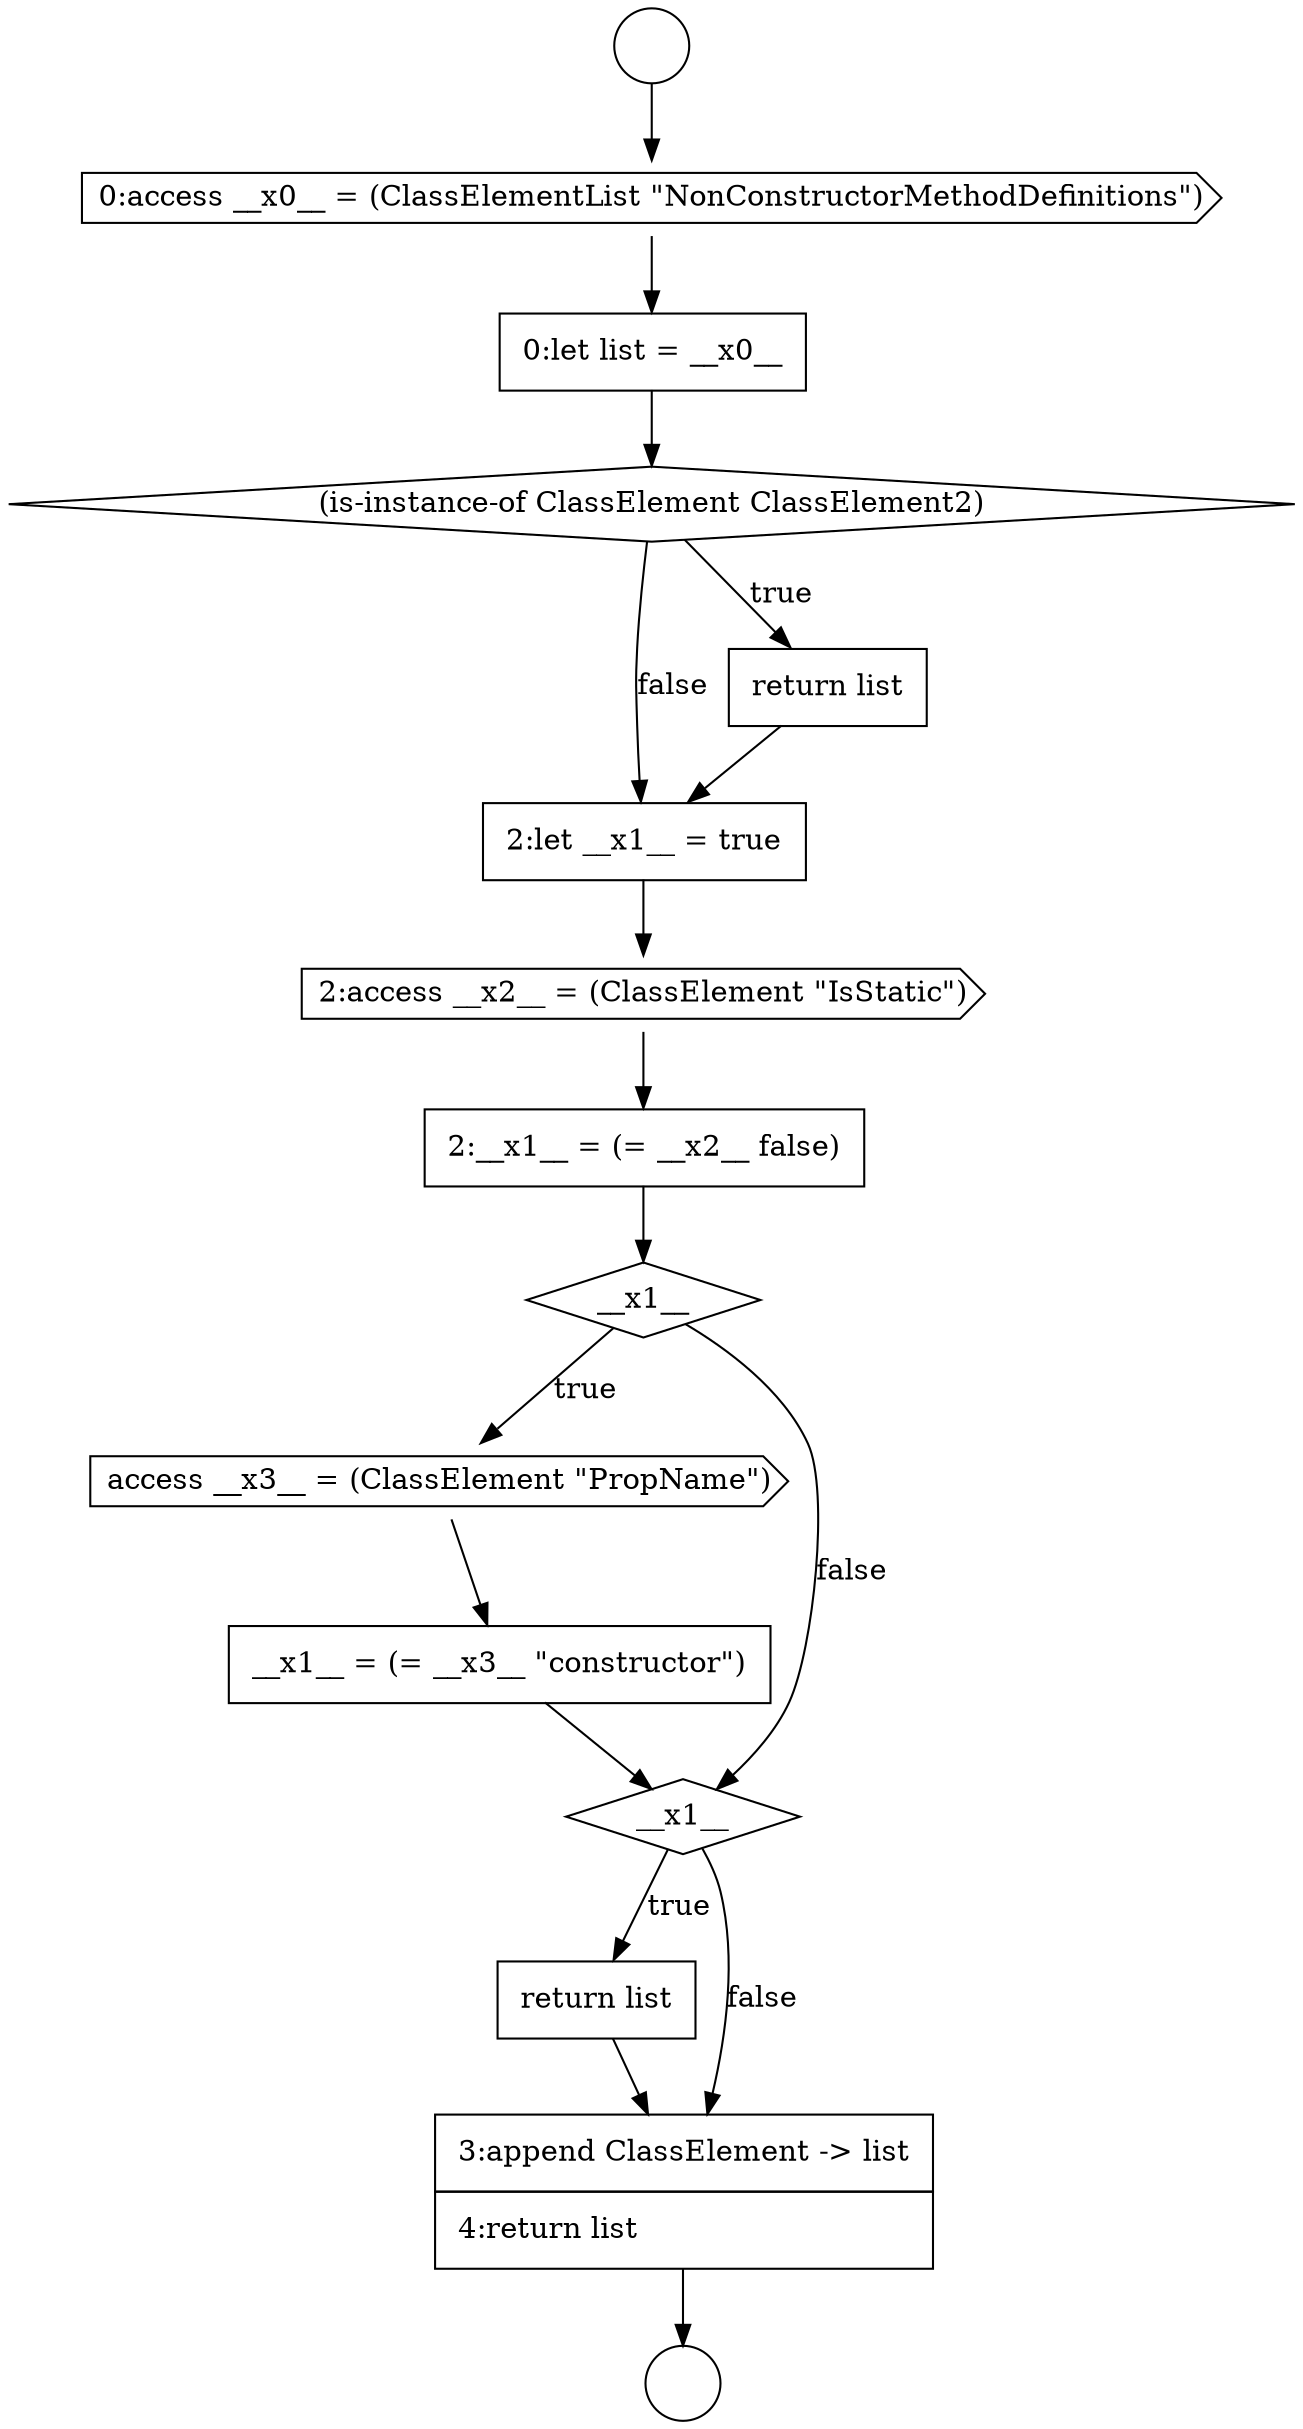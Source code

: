 digraph {
  node9982 [shape=cds, label=<<font color="black">access __x3__ = (ClassElement &quot;PropName&quot;)</font>> color="black" fillcolor="white" style=filled]
  node9978 [shape=none, margin=0, label=<<font color="black">
    <table border="0" cellborder="1" cellspacing="0" cellpadding="10">
      <tr><td align="left">2:let __x1__ = true</td></tr>
    </table>
  </font>> color="black" fillcolor="white" style=filled]
  node9973 [shape=circle label=" " color="black" fillcolor="white" style=filled]
  node9981 [shape=diamond, label=<<font color="black">__x1__</font>> color="black" fillcolor="white" style=filled]
  node9977 [shape=none, margin=0, label=<<font color="black">
    <table border="0" cellborder="1" cellspacing="0" cellpadding="10">
      <tr><td align="left">return list</td></tr>
    </table>
  </font>> color="black" fillcolor="white" style=filled]
  node9985 [shape=none, margin=0, label=<<font color="black">
    <table border="0" cellborder="1" cellspacing="0" cellpadding="10">
      <tr><td align="left">return list</td></tr>
    </table>
  </font>> color="black" fillcolor="white" style=filled]
  node9974 [shape=cds, label=<<font color="black">0:access __x0__ = (ClassElementList &quot;NonConstructorMethodDefinitions&quot;)</font>> color="black" fillcolor="white" style=filled]
  node9984 [shape=diamond, label=<<font color="black">__x1__</font>> color="black" fillcolor="white" style=filled]
  node9975 [shape=none, margin=0, label=<<font color="black">
    <table border="0" cellborder="1" cellspacing="0" cellpadding="10">
      <tr><td align="left">0:let list = __x0__</td></tr>
    </table>
  </font>> color="black" fillcolor="white" style=filled]
  node9983 [shape=none, margin=0, label=<<font color="black">
    <table border="0" cellborder="1" cellspacing="0" cellpadding="10">
      <tr><td align="left">__x1__ = (= __x3__ &quot;constructor&quot;)</td></tr>
    </table>
  </font>> color="black" fillcolor="white" style=filled]
  node9972 [shape=circle label=" " color="black" fillcolor="white" style=filled]
  node9976 [shape=diamond, label=<<font color="black">(is-instance-of ClassElement ClassElement2)</font>> color="black" fillcolor="white" style=filled]
  node9979 [shape=cds, label=<<font color="black">2:access __x2__ = (ClassElement &quot;IsStatic&quot;)</font>> color="black" fillcolor="white" style=filled]
  node9980 [shape=none, margin=0, label=<<font color="black">
    <table border="0" cellborder="1" cellspacing="0" cellpadding="10">
      <tr><td align="left">2:__x1__ = (= __x2__ false)</td></tr>
    </table>
  </font>> color="black" fillcolor="white" style=filled]
  node9986 [shape=none, margin=0, label=<<font color="black">
    <table border="0" cellborder="1" cellspacing="0" cellpadding="10">
      <tr><td align="left">3:append ClassElement -&gt; list</td></tr>
      <tr><td align="left">4:return list</td></tr>
    </table>
  </font>> color="black" fillcolor="white" style=filled]
  node9982 -> node9983 [ color="black"]
  node9983 -> node9984 [ color="black"]
  node9976 -> node9977 [label=<<font color="black">true</font>> color="black"]
  node9976 -> node9978 [label=<<font color="black">false</font>> color="black"]
  node9972 -> node9974 [ color="black"]
  node9974 -> node9975 [ color="black"]
  node9985 -> node9986 [ color="black"]
  node9981 -> node9982 [label=<<font color="black">true</font>> color="black"]
  node9981 -> node9984 [label=<<font color="black">false</font>> color="black"]
  node9977 -> node9978 [ color="black"]
  node9975 -> node9976 [ color="black"]
  node9984 -> node9985 [label=<<font color="black">true</font>> color="black"]
  node9984 -> node9986 [label=<<font color="black">false</font>> color="black"]
  node9978 -> node9979 [ color="black"]
  node9980 -> node9981 [ color="black"]
  node9979 -> node9980 [ color="black"]
  node9986 -> node9973 [ color="black"]
}
